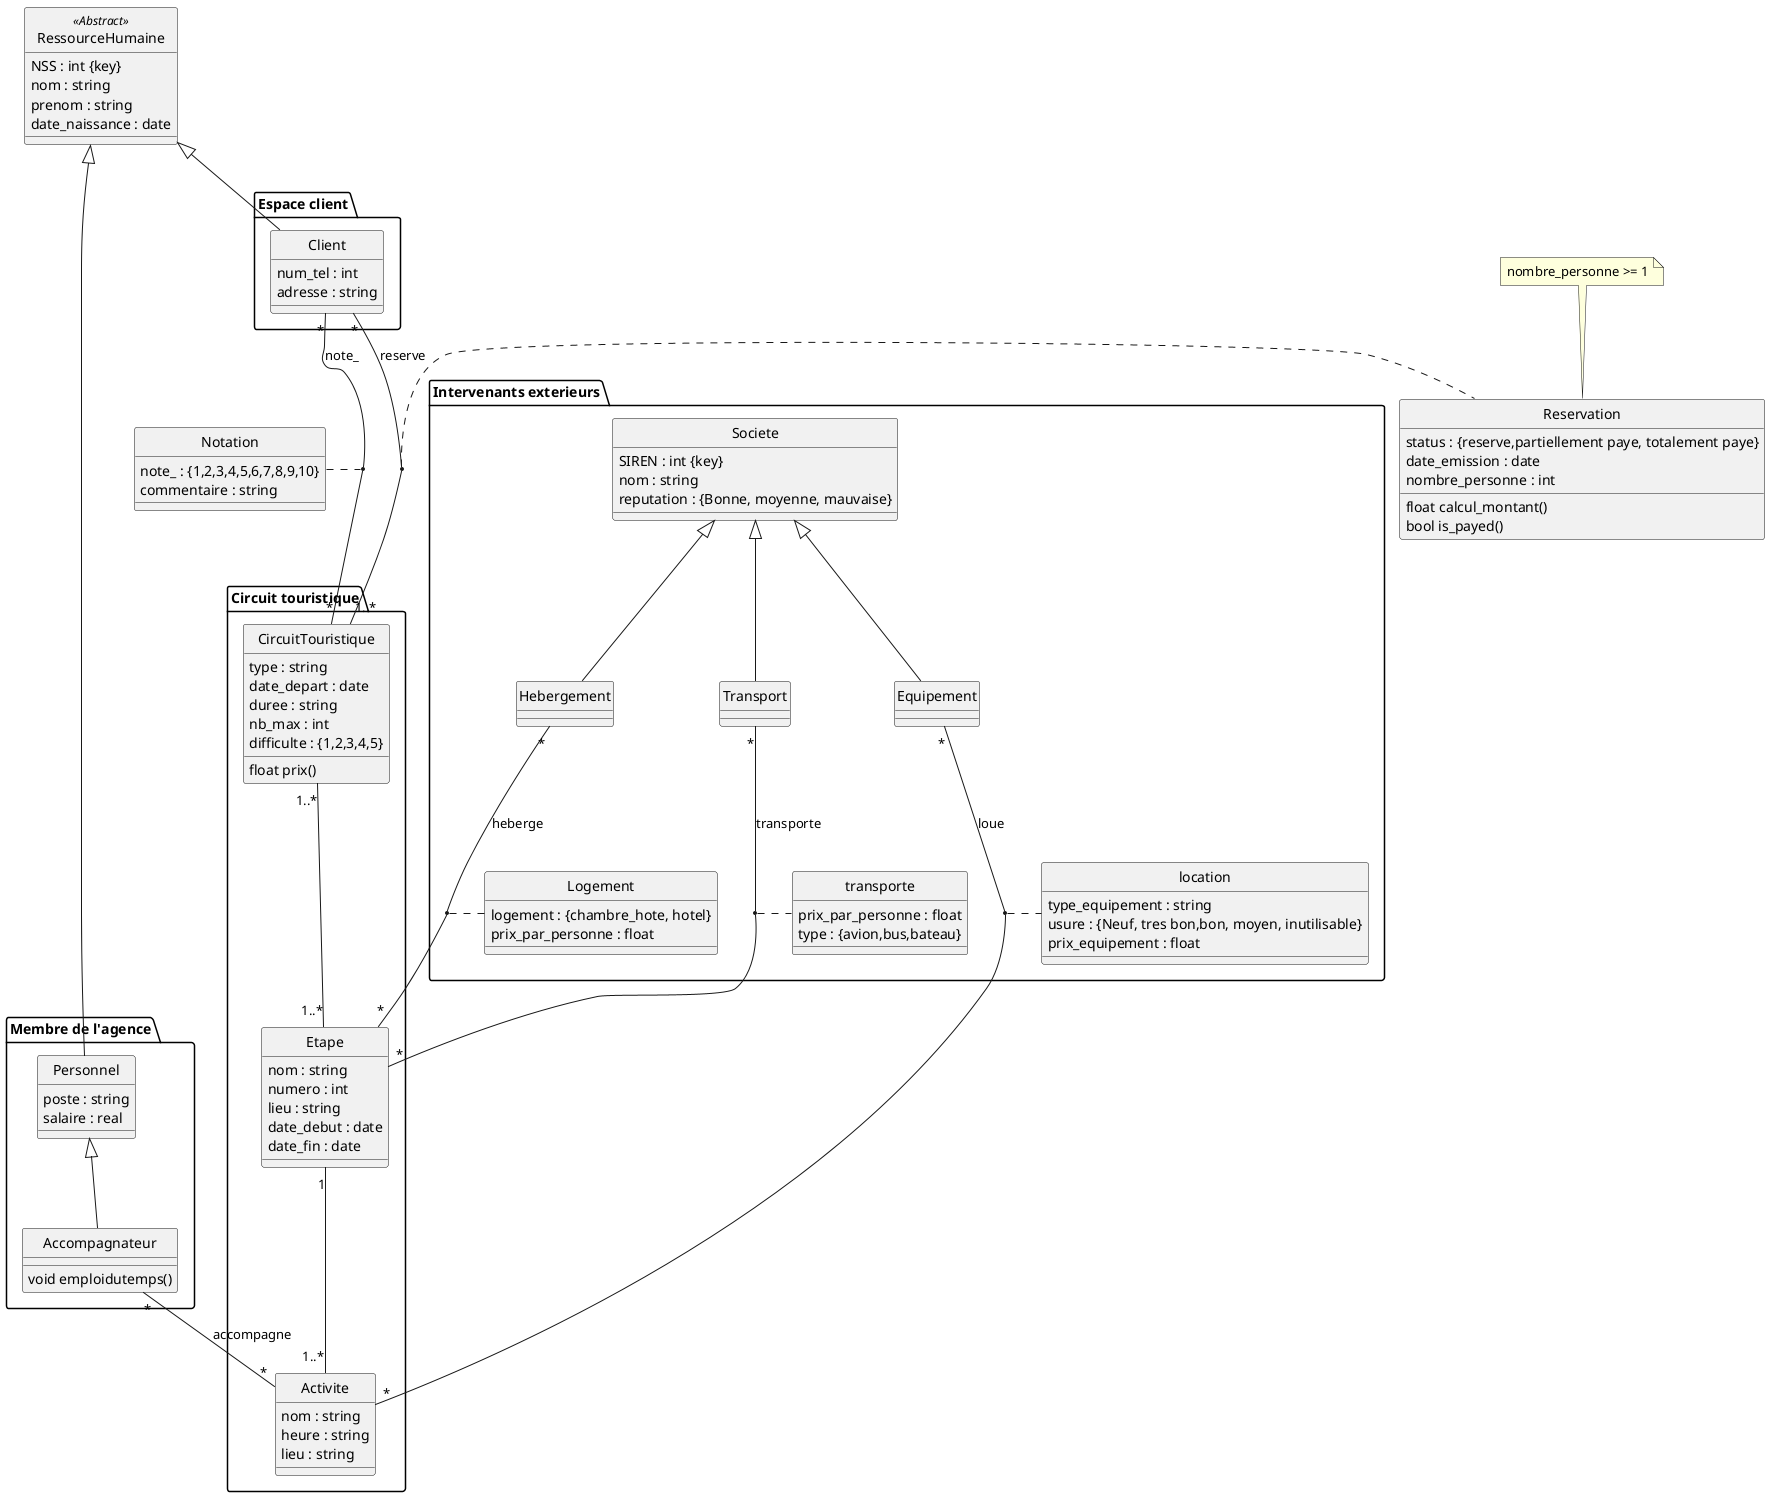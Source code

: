 @startuml
hide circle

class RessourceHumaine << (S,#FF7700) Abstract >> {

  NSS : int {key}
  nom : string
  prenom : string
  date_naissance : date
}
package "Membre de l'agence" {


  class Personnel {
    poste : string
    salaire : real

  }
  class Accompagnateur {
    void emploidutemps()
  }

  RessourceHumaine <|-- Personnel
  Personnel <|-- Accompagnateur
}

package "Espace client" {
  class Client {
    num_tel : int
    adresse : string
  }




  RessourceHumaine <|-- Client
}

package "Circuit touristique" {

  class CircuitTouristique {
    type : string
    date_depart : date
    duree : string
    nb_max : int
    difficulte : {1,2,3,4,5}
    float prix()
  }
  class Etape {
    nom : string
    numero : int
    lieu : string
    date_debut : date
    date_fin : date
  }
  class Activite {
    nom : string
    heure : string
    lieu : string
  }

  CircuitTouristique "1..*"---"1..*" Etape
  Etape "1"---"1..*" Activite

}

Client "*" -- "*" CircuitTouristique : note_
(Client,CircuitTouristique) ... Notation
class Notation {
  note_ : {1,2,3,4,5,6,7,8,9,10}
  commentaire : string
}
package "Intervenants exterieurs" {
  class Societe {
    SIREN : int {key}
    nom : string
    reputation : {Bonne, moyenne, mauvaise}
  }
  class Transport  {
  }
  class Equipement {
  }
  class Hebergement {
  }
  Societe <|-- Equipement
  Societe <|-- Transport
  Societe <|-- Hebergement

  Equipement "*" -- "*" Activite : loue
  (Equipement,Activite) ... location
  class location {
    type_equipement : string
    usure : {Neuf, tres bon,bon, moyen, inutilisable}
    prix_equipement : float
  }
  Transport "*" -- "*" Etape : transporte
  (Transport,Etape) ... transporte
  class transporte {
    prix_par_personne : float
    type : {avion,bus,bateau}
  }
  Hebergement "*" -- "*" Etape : heberge
  (Hebergement,Etape) ... Logement
  class Logement {
        logement : {chambre_hote, hotel}
        prix_par_personne : float
  }
}
Client "*" -- "1..*" CircuitTouristique : reserve
(Client,CircuitTouristique) ... Reservation
class Reservation {
  status : {reserve,partiellement paye, totalement paye}
  date_emission : date
  nombre_personne : int

  float calcul_montant()
  bool is_payed()
}
note top : nombre_personne >= 1


Accompagnateur "*" -- "*" Activite : accompagne
@enduml
